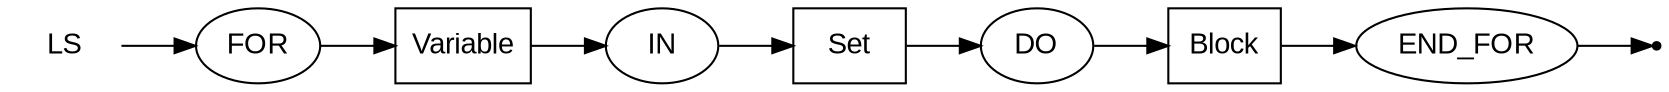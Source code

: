 digraph LS {
  rankdir=LR;
  node [fontname="Arial"];
  start [label="LS" shape=plaintext];
  end [label="" shape=point];
  A [label="FOR" shape=oval];
  B [label="Variable" shape=box];
  C [label="IN" shape=oval];
  D [label="Set" shape=box];
  E [label="DO" shape=oval];
  F [label="Block" shape=box];
  G [label="END_FOR" shape=oval];
  start -> A;
  A -> B;
  B -> C;
  C -> D;
  D -> E;
  E -> F;
  F -> G;
  G -> end;
}